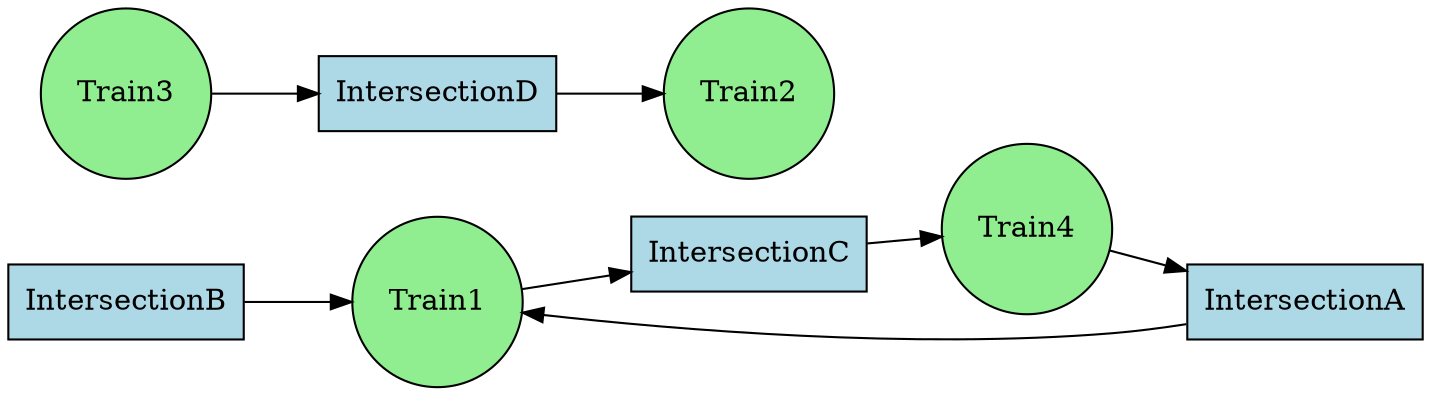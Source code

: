 digraph RAG {
  rankdir=LR;
  node [shape=rectangle, style=filled, fillcolor=lightblue];
  "Train1" [shape=circle, fillcolor=lightgreen];
  "IntersectionA" -> "Train1";
  "IntersectionB" -> "Train1";
  "Train1" -> "IntersectionC";
  "Train2" [shape=circle, fillcolor=lightgreen];
  "IntersectionD" -> "Train2";
  "Train3" [shape=circle, fillcolor=lightgreen];
  "Train3" -> "IntersectionD";
  "Train4" [shape=circle, fillcolor=lightgreen];
  "IntersectionC" -> "Train4";
  "Train4" -> "IntersectionA";
}
